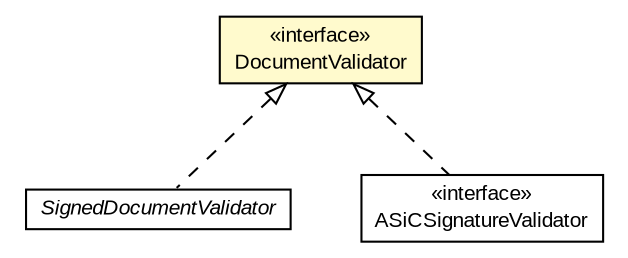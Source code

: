 #!/usr/local/bin/dot
#
# Class diagram 
# Generated by UMLGraph version R5_6-24-gf6e263 (http://www.umlgraph.org/)
#

digraph G {
	edge [fontname="arial",fontsize=10,labelfontname="arial",labelfontsize=10];
	node [fontname="arial",fontsize=10,shape=plaintext];
	nodesep=0.25;
	ranksep=0.5;
	// eu.europa.esig.dss.validation.SignedDocumentValidator
	c339891 [label=<<table title="eu.europa.esig.dss.validation.SignedDocumentValidator" border="0" cellborder="1" cellspacing="0" cellpadding="2" port="p" href="./SignedDocumentValidator.html">
		<tr><td><table border="0" cellspacing="0" cellpadding="1">
<tr><td align="center" balign="center"><font face="arial italic"> SignedDocumentValidator </font></td></tr>
		</table></td></tr>
		</table>>, URL="./SignedDocumentValidator.html", fontname="arial", fontcolor="black", fontsize=10.0];
	// eu.europa.esig.dss.validation.DocumentValidator
	c339909 [label=<<table title="eu.europa.esig.dss.validation.DocumentValidator" border="0" cellborder="1" cellspacing="0" cellpadding="2" port="p" bgcolor="lemonChiffon" href="./DocumentValidator.html">
		<tr><td><table border="0" cellspacing="0" cellpadding="1">
<tr><td align="center" balign="center"> &#171;interface&#187; </td></tr>
<tr><td align="center" balign="center"> DocumentValidator </td></tr>
		</table></td></tr>
		</table>>, URL="./DocumentValidator.html", fontname="arial", fontcolor="black", fontsize=10.0];
	// eu.europa.esig.dss.asic.validation.ASiCSignatureValidator
	c340527 [label=<<table title="eu.europa.esig.dss.asic.validation.ASiCSignatureValidator" border="0" cellborder="1" cellspacing="0" cellpadding="2" port="p" href="../asic/validation/ASiCSignatureValidator.html">
		<tr><td><table border="0" cellspacing="0" cellpadding="1">
<tr><td align="center" balign="center"> &#171;interface&#187; </td></tr>
<tr><td align="center" balign="center"> ASiCSignatureValidator </td></tr>
		</table></td></tr>
		</table>>, URL="../asic/validation/ASiCSignatureValidator.html", fontname="arial", fontcolor="black", fontsize=10.0];
	//eu.europa.esig.dss.validation.SignedDocumentValidator implements eu.europa.esig.dss.validation.DocumentValidator
	c339909:p -> c339891:p [dir=back,arrowtail=empty,style=dashed];
	//eu.europa.esig.dss.asic.validation.ASiCSignatureValidator implements eu.europa.esig.dss.validation.DocumentValidator
	c339909:p -> c340527:p [dir=back,arrowtail=empty,style=dashed];
}

